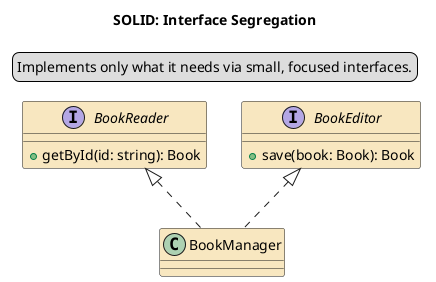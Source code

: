 @startuml

title SOLID: Interface Segregation

skinparam class {
    BackgroundColor strategy
}

legend top
    Implements only what it needs via small, focused interfaces.
end legend

interface BookReader {
    + getById(id: string): Book
}

interface BookEditor {
    + save(book: Book): Book
}

class BookManager

BookReader <|.. BookManager
BookEditor <|.. BookManager

@enduml